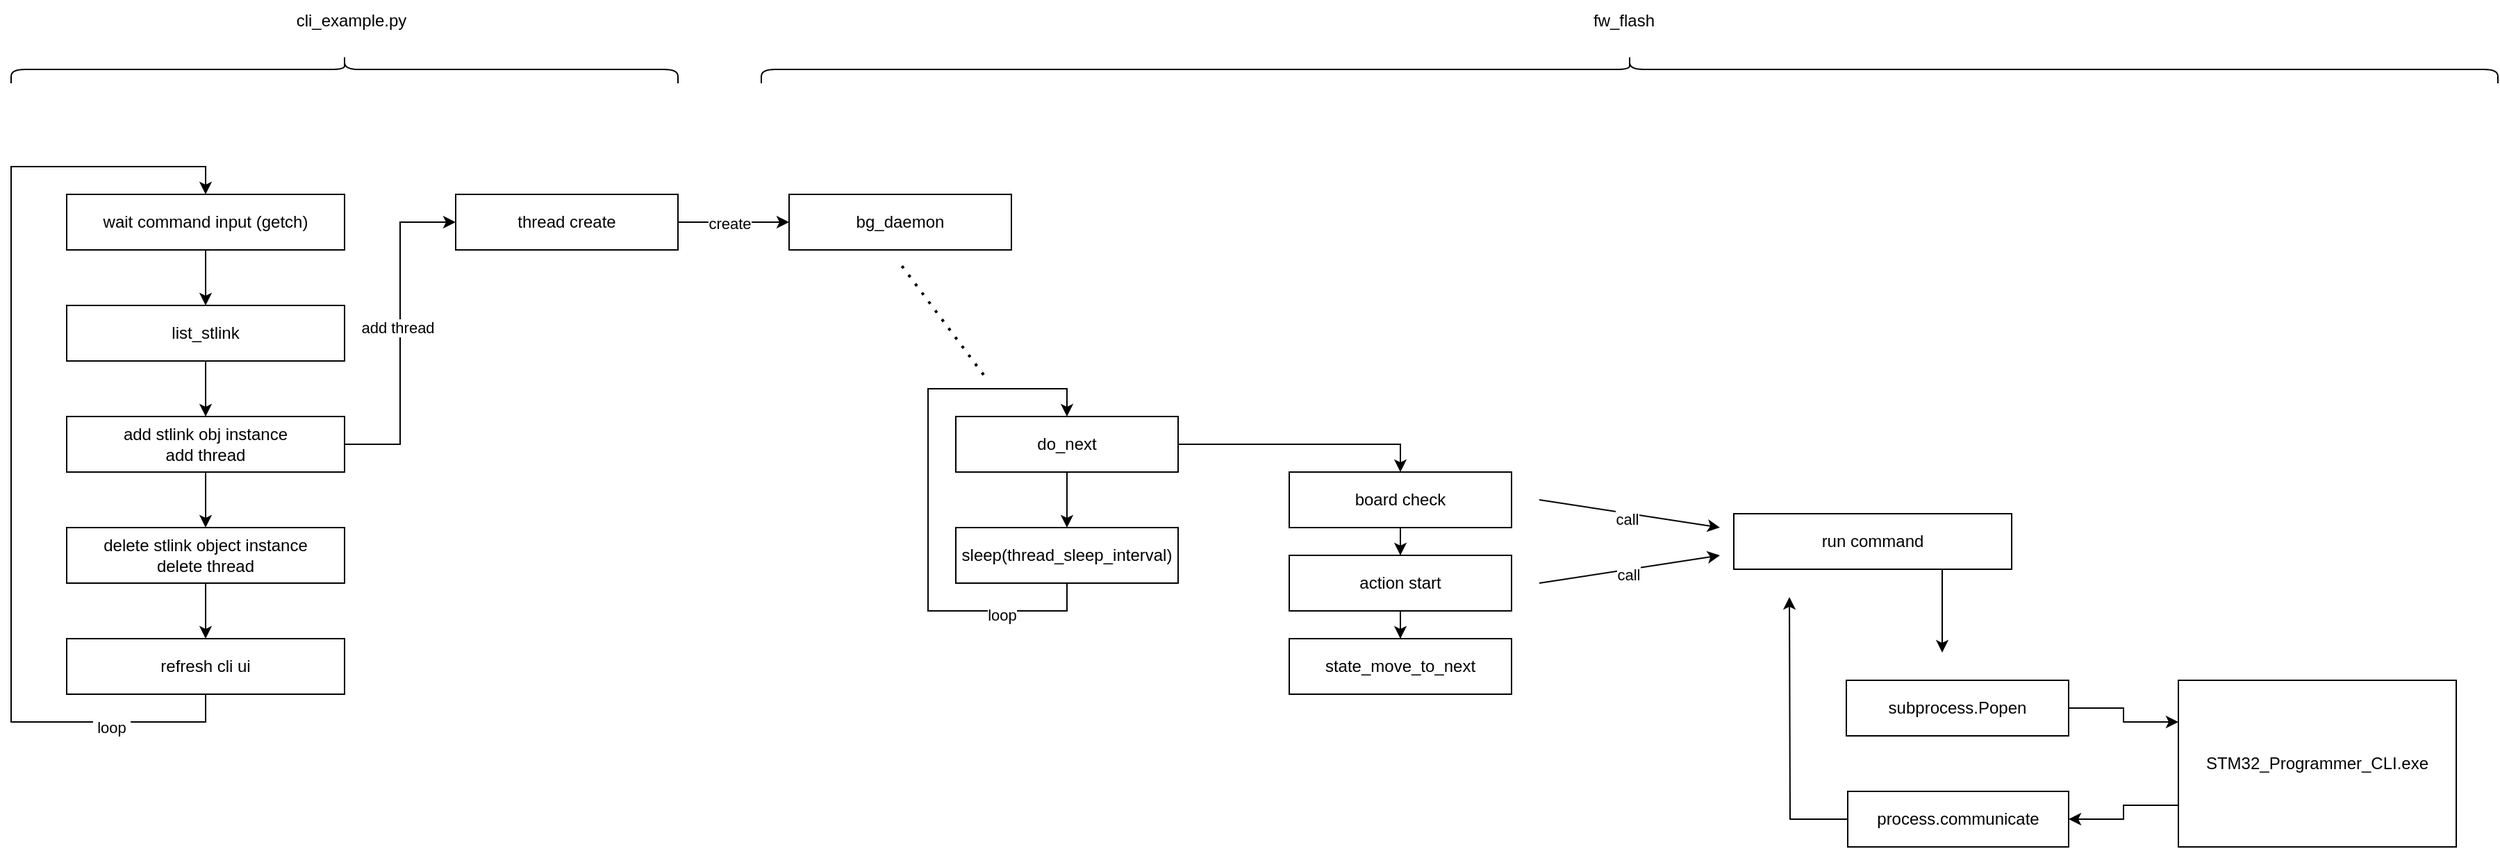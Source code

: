 <mxfile version="24.7.5">
  <diagram name="第 1 页" id="6yEhC8g8jwBr2luZj9eZ">
    <mxGraphModel dx="1842" dy="1020" grid="1" gridSize="10" guides="1" tooltips="1" connect="1" arrows="1" fold="1" page="1" pageScale="1" pageWidth="827" pageHeight="1169" math="0" shadow="0">
      <root>
        <mxCell id="0" />
        <mxCell id="1" parent="0" />
        <mxCell id="WnPaFz5uni7lmDf2v6Tk-6" style="edgeStyle=orthogonalEdgeStyle;rounded=0;orthogonalLoop=1;jettySize=auto;html=1;entryX=0.5;entryY=0;entryDx=0;entryDy=0;" edge="1" parent="1" source="WnPaFz5uni7lmDf2v6Tk-1" target="WnPaFz5uni7lmDf2v6Tk-3">
          <mxGeometry relative="1" as="geometry" />
        </mxCell>
        <mxCell id="WnPaFz5uni7lmDf2v6Tk-1" value="wait command input (getch)" style="rounded=0;whiteSpace=wrap;html=1;" vertex="1" parent="1">
          <mxGeometry x="120" y="200" width="200" height="40" as="geometry" />
        </mxCell>
        <mxCell id="WnPaFz5uni7lmDf2v6Tk-8" style="edgeStyle=orthogonalEdgeStyle;rounded=0;orthogonalLoop=1;jettySize=auto;html=1;" edge="1" parent="1" source="WnPaFz5uni7lmDf2v6Tk-2" target="WnPaFz5uni7lmDf2v6Tk-4">
          <mxGeometry relative="1" as="geometry" />
        </mxCell>
        <mxCell id="WnPaFz5uni7lmDf2v6Tk-12" style="edgeStyle=orthogonalEdgeStyle;rounded=0;orthogonalLoop=1;jettySize=auto;html=1;entryX=0;entryY=0.5;entryDx=0;entryDy=0;exitX=1;exitY=0.5;exitDx=0;exitDy=0;" edge="1" parent="1" source="WnPaFz5uni7lmDf2v6Tk-14" target="WnPaFz5uni7lmDf2v6Tk-9">
          <mxGeometry relative="1" as="geometry" />
        </mxCell>
        <mxCell id="WnPaFz5uni7lmDf2v6Tk-13" value="add thread" style="edgeLabel;html=1;align=center;verticalAlign=middle;resizable=0;points=[];" vertex="1" connectable="0" parent="WnPaFz5uni7lmDf2v6Tk-12">
          <mxGeometry x="0.033" y="2" relative="1" as="geometry">
            <mxPoint as="offset" />
          </mxGeometry>
        </mxCell>
        <mxCell id="WnPaFz5uni7lmDf2v6Tk-2" value="&lt;div&gt;delete stlink object instance&lt;/div&gt;delete thread" style="rounded=0;whiteSpace=wrap;html=1;" vertex="1" parent="1">
          <mxGeometry x="120" y="440" width="200" height="40" as="geometry" />
        </mxCell>
        <mxCell id="WnPaFz5uni7lmDf2v6Tk-15" value="" style="edgeStyle=orthogonalEdgeStyle;rounded=0;orthogonalLoop=1;jettySize=auto;html=1;" edge="1" parent="1" source="WnPaFz5uni7lmDf2v6Tk-3" target="WnPaFz5uni7lmDf2v6Tk-14">
          <mxGeometry relative="1" as="geometry" />
        </mxCell>
        <mxCell id="WnPaFz5uni7lmDf2v6Tk-3" value="list_stlink" style="rounded=0;whiteSpace=wrap;html=1;" vertex="1" parent="1">
          <mxGeometry x="120" y="280" width="200" height="40" as="geometry" />
        </mxCell>
        <mxCell id="WnPaFz5uni7lmDf2v6Tk-5" style="edgeStyle=orthogonalEdgeStyle;rounded=0;orthogonalLoop=1;jettySize=auto;html=1;entryX=0.5;entryY=0;entryDx=0;entryDy=0;" edge="1" parent="1" source="WnPaFz5uni7lmDf2v6Tk-4" target="WnPaFz5uni7lmDf2v6Tk-1">
          <mxGeometry relative="1" as="geometry">
            <Array as="points">
              <mxPoint x="220" y="580" />
              <mxPoint x="80" y="580" />
              <mxPoint x="80" y="180" />
              <mxPoint x="220" y="180" />
            </Array>
          </mxGeometry>
        </mxCell>
        <mxCell id="WnPaFz5uni7lmDf2v6Tk-22" value="&amp;nbsp;loop&amp;nbsp;" style="edgeLabel;html=1;align=center;verticalAlign=middle;resizable=0;points=[];" vertex="1" connectable="0" parent="WnPaFz5uni7lmDf2v6Tk-5">
          <mxGeometry x="-0.756" y="4" relative="1" as="geometry">
            <mxPoint as="offset" />
          </mxGeometry>
        </mxCell>
        <mxCell id="WnPaFz5uni7lmDf2v6Tk-4" value="refresh cli ui" style="rounded=0;whiteSpace=wrap;html=1;" vertex="1" parent="1">
          <mxGeometry x="120" y="520" width="200" height="40" as="geometry" />
        </mxCell>
        <mxCell id="WnPaFz5uni7lmDf2v6Tk-21" style="edgeStyle=orthogonalEdgeStyle;rounded=0;orthogonalLoop=1;jettySize=auto;html=1;entryX=0;entryY=0.5;entryDx=0;entryDy=0;" edge="1" parent="1" source="WnPaFz5uni7lmDf2v6Tk-9" target="WnPaFz5uni7lmDf2v6Tk-17">
          <mxGeometry relative="1" as="geometry" />
        </mxCell>
        <mxCell id="WnPaFz5uni7lmDf2v6Tk-24" value="create" style="edgeLabel;html=1;align=center;verticalAlign=middle;resizable=0;points=[];" vertex="1" connectable="0" parent="WnPaFz5uni7lmDf2v6Tk-21">
          <mxGeometry x="-0.075" y="-1" relative="1" as="geometry">
            <mxPoint as="offset" />
          </mxGeometry>
        </mxCell>
        <mxCell id="WnPaFz5uni7lmDf2v6Tk-9" value="thread create" style="rounded=0;whiteSpace=wrap;html=1;" vertex="1" parent="1">
          <mxGeometry x="400" y="200" width="160" height="40" as="geometry" />
        </mxCell>
        <mxCell id="WnPaFz5uni7lmDf2v6Tk-10" value="" style="shape=curlyBracket;whiteSpace=wrap;html=1;rounded=1;labelPosition=left;verticalLabelPosition=middle;align=right;verticalAlign=middle;rotation=90;" vertex="1" parent="1">
          <mxGeometry x="310" y="-130" width="20" height="480" as="geometry" />
        </mxCell>
        <mxCell id="WnPaFz5uni7lmDf2v6Tk-11" value="cli_example.py" style="text;html=1;align=center;verticalAlign=middle;whiteSpace=wrap;rounded=0;" vertex="1" parent="1">
          <mxGeometry x="260" y="60" width="130" height="30" as="geometry" />
        </mxCell>
        <mxCell id="WnPaFz5uni7lmDf2v6Tk-16" value="" style="edgeStyle=orthogonalEdgeStyle;rounded=0;orthogonalLoop=1;jettySize=auto;html=1;" edge="1" parent="1" source="WnPaFz5uni7lmDf2v6Tk-14" target="WnPaFz5uni7lmDf2v6Tk-2">
          <mxGeometry relative="1" as="geometry" />
        </mxCell>
        <mxCell id="WnPaFz5uni7lmDf2v6Tk-14" value="add stlink obj instance&lt;div&gt;add thread&lt;/div&gt;" style="rounded=0;whiteSpace=wrap;html=1;" vertex="1" parent="1">
          <mxGeometry x="120" y="360" width="200" height="40" as="geometry" />
        </mxCell>
        <mxCell id="WnPaFz5uni7lmDf2v6Tk-17" value="bg_daemon" style="rounded=0;whiteSpace=wrap;html=1;" vertex="1" parent="1">
          <mxGeometry x="640" y="200" width="160" height="40" as="geometry" />
        </mxCell>
        <mxCell id="WnPaFz5uni7lmDf2v6Tk-25" value="" style="endArrow=none;dashed=1;html=1;dashPattern=1 3;strokeWidth=2;rounded=0;" edge="1" parent="1">
          <mxGeometry width="50" height="50" relative="1" as="geometry">
            <mxPoint x="780" y="330" as="sourcePoint" />
            <mxPoint x="720" y="250" as="targetPoint" />
          </mxGeometry>
        </mxCell>
        <mxCell id="WnPaFz5uni7lmDf2v6Tk-28" value="" style="edgeStyle=orthogonalEdgeStyle;rounded=0;orthogonalLoop=1;jettySize=auto;html=1;" edge="1" parent="1" source="WnPaFz5uni7lmDf2v6Tk-26" target="WnPaFz5uni7lmDf2v6Tk-27">
          <mxGeometry relative="1" as="geometry" />
        </mxCell>
        <mxCell id="WnPaFz5uni7lmDf2v6Tk-51" style="edgeStyle=orthogonalEdgeStyle;rounded=0;orthogonalLoop=1;jettySize=auto;html=1;entryX=0.5;entryY=0;entryDx=0;entryDy=0;" edge="1" parent="1" source="WnPaFz5uni7lmDf2v6Tk-26" target="WnPaFz5uni7lmDf2v6Tk-44">
          <mxGeometry relative="1" as="geometry" />
        </mxCell>
        <mxCell id="WnPaFz5uni7lmDf2v6Tk-26" value="do_next" style="rounded=0;whiteSpace=wrap;html=1;" vertex="1" parent="1">
          <mxGeometry x="760" y="360" width="160" height="40" as="geometry" />
        </mxCell>
        <mxCell id="WnPaFz5uni7lmDf2v6Tk-29" style="edgeStyle=orthogonalEdgeStyle;rounded=0;orthogonalLoop=1;jettySize=auto;html=1;entryX=0.5;entryY=0;entryDx=0;entryDy=0;" edge="1" parent="1" source="WnPaFz5uni7lmDf2v6Tk-27" target="WnPaFz5uni7lmDf2v6Tk-26">
          <mxGeometry relative="1" as="geometry">
            <Array as="points">
              <mxPoint x="840" y="500" />
              <mxPoint x="740" y="500" />
              <mxPoint x="740" y="340" />
              <mxPoint x="840" y="340" />
            </Array>
          </mxGeometry>
        </mxCell>
        <mxCell id="WnPaFz5uni7lmDf2v6Tk-30" value="loop" style="edgeLabel;html=1;align=center;verticalAlign=middle;resizable=0;points=[];" vertex="1" connectable="0" parent="WnPaFz5uni7lmDf2v6Tk-29">
          <mxGeometry x="-0.665" y="3" relative="1" as="geometry">
            <mxPoint as="offset" />
          </mxGeometry>
        </mxCell>
        <mxCell id="WnPaFz5uni7lmDf2v6Tk-27" value="sleep(thread_sleep_interval)" style="rounded=0;whiteSpace=wrap;html=1;" vertex="1" parent="1">
          <mxGeometry x="760" y="440" width="160" height="40" as="geometry" />
        </mxCell>
        <mxCell id="WnPaFz5uni7lmDf2v6Tk-43" style="edgeStyle=orthogonalEdgeStyle;rounded=0;orthogonalLoop=1;jettySize=auto;html=1;exitX=0.75;exitY=1;exitDx=0;exitDy=0;" edge="1" parent="1" source="WnPaFz5uni7lmDf2v6Tk-31">
          <mxGeometry relative="1" as="geometry">
            <mxPoint x="1470" y="530" as="targetPoint" />
          </mxGeometry>
        </mxCell>
        <mxCell id="WnPaFz5uni7lmDf2v6Tk-31" value="run command" style="rounded=0;whiteSpace=wrap;html=1;" vertex="1" parent="1">
          <mxGeometry x="1320" y="430" width="200" height="40" as="geometry" />
        </mxCell>
        <mxCell id="WnPaFz5uni7lmDf2v6Tk-34" value="subprocess.Popen" style="rounded=0;whiteSpace=wrap;html=1;" vertex="1" parent="1">
          <mxGeometry x="1401" y="550" width="160" height="40" as="geometry" />
        </mxCell>
        <mxCell id="WnPaFz5uni7lmDf2v6Tk-42" style="edgeStyle=orthogonalEdgeStyle;rounded=0;orthogonalLoop=1;jettySize=auto;html=1;" edge="1" parent="1" source="WnPaFz5uni7lmDf2v6Tk-35">
          <mxGeometry relative="1" as="geometry">
            <mxPoint x="1360" y="490" as="targetPoint" />
          </mxGeometry>
        </mxCell>
        <mxCell id="WnPaFz5uni7lmDf2v6Tk-35" value="process.communicate" style="rounded=0;whiteSpace=wrap;html=1;" vertex="1" parent="1">
          <mxGeometry x="1402" y="630" width="159" height="40" as="geometry" />
        </mxCell>
        <mxCell id="WnPaFz5uni7lmDf2v6Tk-41" style="edgeStyle=orthogonalEdgeStyle;rounded=0;orthogonalLoop=1;jettySize=auto;html=1;exitX=0;exitY=0.75;exitDx=0;exitDy=0;entryX=1;entryY=0.5;entryDx=0;entryDy=0;" edge="1" parent="1" source="WnPaFz5uni7lmDf2v6Tk-39" target="WnPaFz5uni7lmDf2v6Tk-35">
          <mxGeometry relative="1" as="geometry" />
        </mxCell>
        <mxCell id="WnPaFz5uni7lmDf2v6Tk-39" value="STM32_Programmer_CLI.exe" style="rounded=0;whiteSpace=wrap;html=1;" vertex="1" parent="1">
          <mxGeometry x="1640" y="550" width="200" height="120" as="geometry" />
        </mxCell>
        <mxCell id="WnPaFz5uni7lmDf2v6Tk-40" style="edgeStyle=orthogonalEdgeStyle;rounded=0;orthogonalLoop=1;jettySize=auto;html=1;entryX=0;entryY=0.25;entryDx=0;entryDy=0;" edge="1" parent="1" source="WnPaFz5uni7lmDf2v6Tk-34" target="WnPaFz5uni7lmDf2v6Tk-39">
          <mxGeometry relative="1" as="geometry" />
        </mxCell>
        <mxCell id="WnPaFz5uni7lmDf2v6Tk-47" style="edgeStyle=orthogonalEdgeStyle;rounded=0;orthogonalLoop=1;jettySize=auto;html=1;entryX=0.5;entryY=0;entryDx=0;entryDy=0;" edge="1" parent="1" source="WnPaFz5uni7lmDf2v6Tk-44" target="WnPaFz5uni7lmDf2v6Tk-45">
          <mxGeometry relative="1" as="geometry" />
        </mxCell>
        <mxCell id="WnPaFz5uni7lmDf2v6Tk-44" value="board check" style="rounded=0;whiteSpace=wrap;html=1;" vertex="1" parent="1">
          <mxGeometry x="1000" y="400" width="160" height="40" as="geometry" />
        </mxCell>
        <mxCell id="WnPaFz5uni7lmDf2v6Tk-48" style="edgeStyle=orthogonalEdgeStyle;rounded=0;orthogonalLoop=1;jettySize=auto;html=1;entryX=0.5;entryY=0;entryDx=0;entryDy=0;" edge="1" parent="1" source="WnPaFz5uni7lmDf2v6Tk-45" target="WnPaFz5uni7lmDf2v6Tk-46">
          <mxGeometry relative="1" as="geometry" />
        </mxCell>
        <mxCell id="WnPaFz5uni7lmDf2v6Tk-45" value="action start" style="rounded=0;whiteSpace=wrap;html=1;" vertex="1" parent="1">
          <mxGeometry x="1000" y="460" width="160" height="40" as="geometry" />
        </mxCell>
        <mxCell id="WnPaFz5uni7lmDf2v6Tk-46" value="state_move_to_next" style="rounded=0;whiteSpace=wrap;html=1;" vertex="1" parent="1">
          <mxGeometry x="1000" y="520" width="160" height="40" as="geometry" />
        </mxCell>
        <mxCell id="WnPaFz5uni7lmDf2v6Tk-52" value="" style="endArrow=classic;html=1;rounded=0;" edge="1" parent="1">
          <mxGeometry width="50" height="50" relative="1" as="geometry">
            <mxPoint x="1180" y="420" as="sourcePoint" />
            <mxPoint x="1310" y="440" as="targetPoint" />
          </mxGeometry>
        </mxCell>
        <mxCell id="WnPaFz5uni7lmDf2v6Tk-53" value="call" style="edgeLabel;html=1;align=center;verticalAlign=middle;resizable=0;points=[];" vertex="1" connectable="0" parent="WnPaFz5uni7lmDf2v6Tk-52">
          <mxGeometry x="-0.025" y="-4" relative="1" as="geometry">
            <mxPoint as="offset" />
          </mxGeometry>
        </mxCell>
        <mxCell id="WnPaFz5uni7lmDf2v6Tk-54" value="" style="endArrow=classic;html=1;rounded=0;" edge="1" parent="1">
          <mxGeometry width="50" height="50" relative="1" as="geometry">
            <mxPoint x="1180" y="480" as="sourcePoint" />
            <mxPoint x="1310" y="460" as="targetPoint" />
          </mxGeometry>
        </mxCell>
        <mxCell id="WnPaFz5uni7lmDf2v6Tk-55" value="call" style="edgeLabel;html=1;align=center;verticalAlign=middle;resizable=0;points=[];" vertex="1" connectable="0" parent="WnPaFz5uni7lmDf2v6Tk-54">
          <mxGeometry x="-0.025" y="-4" relative="1" as="geometry">
            <mxPoint as="offset" />
          </mxGeometry>
        </mxCell>
        <mxCell id="WnPaFz5uni7lmDf2v6Tk-56" value="" style="shape=curlyBracket;whiteSpace=wrap;html=1;rounded=1;labelPosition=left;verticalLabelPosition=middle;align=right;verticalAlign=middle;rotation=90;" vertex="1" parent="1">
          <mxGeometry x="1235" y="-515" width="20" height="1250" as="geometry" />
        </mxCell>
        <mxCell id="WnPaFz5uni7lmDf2v6Tk-57" value="fw_flash" style="text;html=1;align=center;verticalAlign=middle;whiteSpace=wrap;rounded=0;" vertex="1" parent="1">
          <mxGeometry x="1211" y="60" width="60" height="30" as="geometry" />
        </mxCell>
      </root>
    </mxGraphModel>
  </diagram>
</mxfile>

